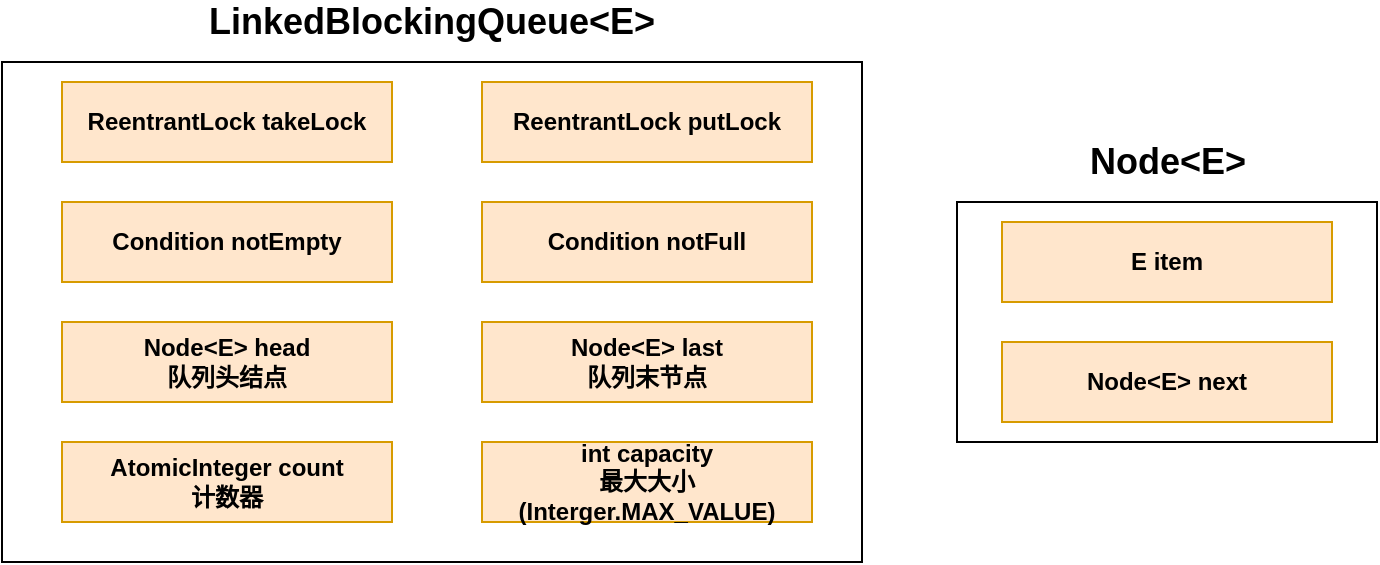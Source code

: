 <mxfile version="15.2.7" type="device"><diagram id="ItgqV2hZwbAE8-_s0Hvk" name="第 1 页"><mxGraphModel dx="1024" dy="592" grid="1" gridSize="10" guides="1" tooltips="1" connect="1" arrows="1" fold="1" page="1" pageScale="1" pageWidth="827" pageHeight="1169" math="0" shadow="0"><root><mxCell id="0"/><mxCell id="1" parent="0"/><mxCell id="NMm2ZV6ZV7_aFp1fwG5r-1" value="" style="rounded=0;whiteSpace=wrap;html=1;" parent="1" vertex="1"><mxGeometry x="180" y="210" width="430" height="250" as="geometry"/></mxCell><mxCell id="NMm2ZV6ZV7_aFp1fwG5r-2" value="&lt;b&gt;&lt;font style=&quot;font-size: 18px&quot;&gt;LinkedBlockingQueue&amp;lt;E&amp;gt;&lt;/font&gt;&lt;/b&gt;" style="text;html=1;strokeColor=none;fillColor=none;align=center;verticalAlign=middle;whiteSpace=wrap;rounded=0;" parent="1" vertex="1"><mxGeometry x="375" y="180" width="40" height="20" as="geometry"/></mxCell><mxCell id="NMm2ZV6ZV7_aFp1fwG5r-3" value="&lt;b&gt;ReentrantLock takeLock&lt;/b&gt;" style="rounded=0;whiteSpace=wrap;html=1;fillColor=#ffe6cc;strokeColor=#d79b00;" parent="1" vertex="1"><mxGeometry x="210" y="220" width="165" height="40" as="geometry"/></mxCell><mxCell id="NMm2ZV6ZV7_aFp1fwG5r-4" value="&lt;b&gt;ReentrantLock putLock&lt;/b&gt;" style="rounded=0;whiteSpace=wrap;html=1;fillColor=#ffe6cc;strokeColor=#d79b00;" parent="1" vertex="1"><mxGeometry x="420" y="220" width="165" height="40" as="geometry"/></mxCell><mxCell id="NMm2ZV6ZV7_aFp1fwG5r-5" value="&lt;b&gt;Condition notEmpty&lt;/b&gt;" style="rounded=0;whiteSpace=wrap;html=1;fillColor=#ffe6cc;strokeColor=#d79b00;" parent="1" vertex="1"><mxGeometry x="210" y="280" width="165" height="40" as="geometry"/></mxCell><mxCell id="NMm2ZV6ZV7_aFp1fwG5r-6" value="&lt;b&gt;Condition notFull&lt;/b&gt;" style="rounded=0;whiteSpace=wrap;html=1;fillColor=#ffe6cc;strokeColor=#d79b00;" parent="1" vertex="1"><mxGeometry x="420" y="280" width="165" height="40" as="geometry"/></mxCell><mxCell id="NMm2ZV6ZV7_aFp1fwG5r-7" value="&lt;b&gt;Node&amp;lt;E&amp;gt; head&lt;br&gt;队列头结点&lt;br&gt;&lt;/b&gt;" style="rounded=0;whiteSpace=wrap;html=1;fillColor=#ffe6cc;strokeColor=#d79b00;" parent="1" vertex="1"><mxGeometry x="210" y="340" width="165" height="40" as="geometry"/></mxCell><mxCell id="NMm2ZV6ZV7_aFp1fwG5r-8" value="&lt;b&gt;Node&amp;lt;E&amp;gt; last&lt;br&gt;队列末节点&lt;br&gt;&lt;/b&gt;" style="rounded=0;whiteSpace=wrap;html=1;fillColor=#ffe6cc;strokeColor=#d79b00;" parent="1" vertex="1"><mxGeometry x="420" y="340" width="165" height="40" as="geometry"/></mxCell><mxCell id="NMm2ZV6ZV7_aFp1fwG5r-9" value="&lt;b&gt;AtomicInteger count&lt;br&gt;计数器&lt;br&gt;&lt;/b&gt;" style="rounded=0;whiteSpace=wrap;html=1;fillColor=#ffe6cc;strokeColor=#d79b00;" parent="1" vertex="1"><mxGeometry x="210" y="400" width="165" height="40" as="geometry"/></mxCell><mxCell id="NMm2ZV6ZV7_aFp1fwG5r-11" value="" style="rounded=0;whiteSpace=wrap;html=1;" parent="1" vertex="1"><mxGeometry x="657.5" y="280" width="210" height="120" as="geometry"/></mxCell><mxCell id="NMm2ZV6ZV7_aFp1fwG5r-12" value="&lt;b&gt;&lt;font style=&quot;font-size: 18px&quot;&gt;Node&amp;lt;E&amp;gt;&lt;/font&gt;&lt;/b&gt;" style="text;html=1;strokeColor=none;fillColor=none;align=center;verticalAlign=middle;whiteSpace=wrap;rounded=0;" parent="1" vertex="1"><mxGeometry x="742.5" y="250" width="40" height="20" as="geometry"/></mxCell><mxCell id="NMm2ZV6ZV7_aFp1fwG5r-13" value="&lt;b&gt;E item&lt;/b&gt;" style="rounded=0;whiteSpace=wrap;html=1;fillColor=#ffe6cc;strokeColor=#d79b00;" parent="1" vertex="1"><mxGeometry x="680" y="290" width="165" height="40" as="geometry"/></mxCell><mxCell id="NMm2ZV6ZV7_aFp1fwG5r-15" value="&lt;b&gt;Node&amp;lt;E&amp;gt; next&lt;/b&gt;" style="rounded=0;whiteSpace=wrap;html=1;fillColor=#ffe6cc;strokeColor=#d79b00;" parent="1" vertex="1"><mxGeometry x="680" y="350" width="165" height="40" as="geometry"/></mxCell><mxCell id="Qzx4guhfLYPKrWu1Zyk5-1" value="&lt;b&gt;int capacity&lt;br&gt;最大大小(Interger.MAX_VALUE)&lt;br&gt;&lt;/b&gt;" style="rounded=0;whiteSpace=wrap;html=1;fillColor=#ffe6cc;strokeColor=#d79b00;" vertex="1" parent="1"><mxGeometry x="420" y="400" width="165" height="40" as="geometry"/></mxCell></root></mxGraphModel></diagram></mxfile>